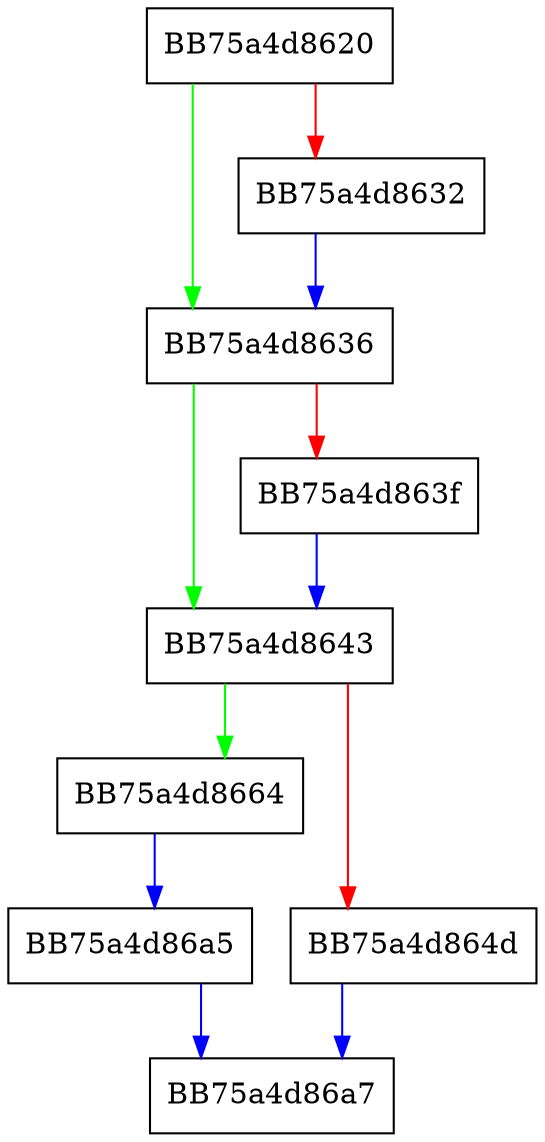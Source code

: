 digraph GetBOND {
  node [shape="box"];
  graph [splines=ortho];
  BB75a4d8620 -> BB75a4d8636 [color="green"];
  BB75a4d8620 -> BB75a4d8632 [color="red"];
  BB75a4d8632 -> BB75a4d8636 [color="blue"];
  BB75a4d8636 -> BB75a4d8643 [color="green"];
  BB75a4d8636 -> BB75a4d863f [color="red"];
  BB75a4d863f -> BB75a4d8643 [color="blue"];
  BB75a4d8643 -> BB75a4d8664 [color="green"];
  BB75a4d8643 -> BB75a4d864d [color="red"];
  BB75a4d864d -> BB75a4d86a7 [color="blue"];
  BB75a4d8664 -> BB75a4d86a5 [color="blue"];
  BB75a4d86a5 -> BB75a4d86a7 [color="blue"];
}
